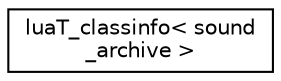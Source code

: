 digraph "Graphical Class Hierarchy"
{
 // LATEX_PDF_SIZE
  edge [fontname="Helvetica",fontsize="10",labelfontname="Helvetica",labelfontsize="10"];
  node [fontname="Helvetica",fontsize="10",shape=record];
  rankdir="LR";
  Node0 [label="luaT_classinfo\< sound\l_archive \>",height=0.2,width=0.4,color="black", fillcolor="white", style="filled",URL="$structluaT__classinfo_3_01sound__archive_01_4.html",tooltip=" "];
}
